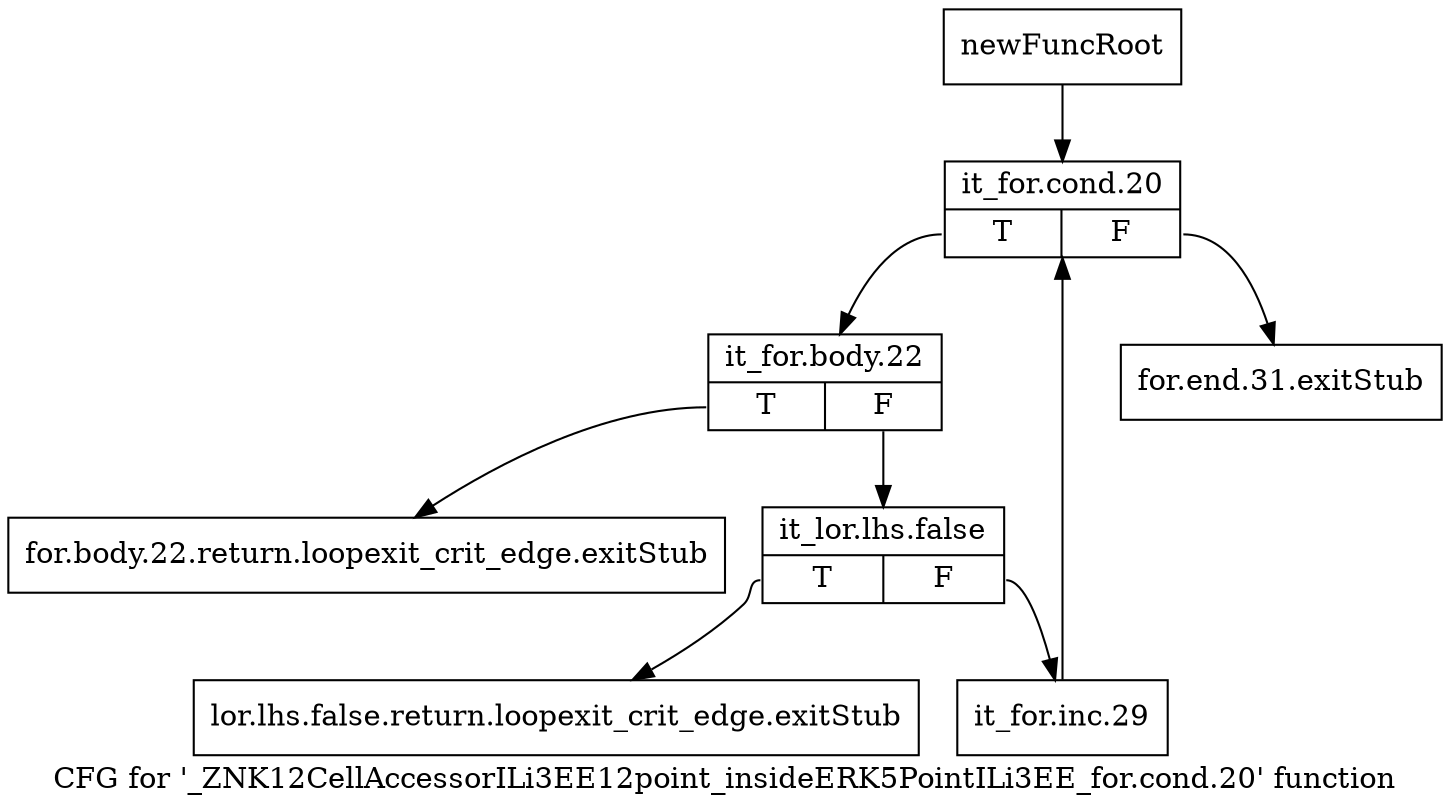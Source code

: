 digraph "CFG for '_ZNK12CellAccessorILi3EE12point_insideERK5PointILi3EE_for.cond.20' function" {
	label="CFG for '_ZNK12CellAccessorILi3EE12point_insideERK5PointILi3EE_for.cond.20' function";

	Node0x98de420 [shape=record,label="{newFuncRoot}"];
	Node0x98de420 -> Node0x98de560;
	Node0x98de470 [shape=record,label="{for.end.31.exitStub}"];
	Node0x98de4c0 [shape=record,label="{for.body.22.return.loopexit_crit_edge.exitStub}"];
	Node0x98de510 [shape=record,label="{lor.lhs.false.return.loopexit_crit_edge.exitStub}"];
	Node0x98de560 [shape=record,label="{it_for.cond.20|{<s0>T|<s1>F}}"];
	Node0x98de560:s0 -> Node0x98de5b0;
	Node0x98de560:s1 -> Node0x98de470;
	Node0x98de5b0 [shape=record,label="{it_for.body.22|{<s0>T|<s1>F}}"];
	Node0x98de5b0:s0 -> Node0x98de4c0;
	Node0x98de5b0:s1 -> Node0x98de600;
	Node0x98de600 [shape=record,label="{it_lor.lhs.false|{<s0>T|<s1>F}}"];
	Node0x98de600:s0 -> Node0x98de510;
	Node0x98de600:s1 -> Node0x98de650;
	Node0x98de650 [shape=record,label="{it_for.inc.29}"];
	Node0x98de650 -> Node0x98de560;
}

